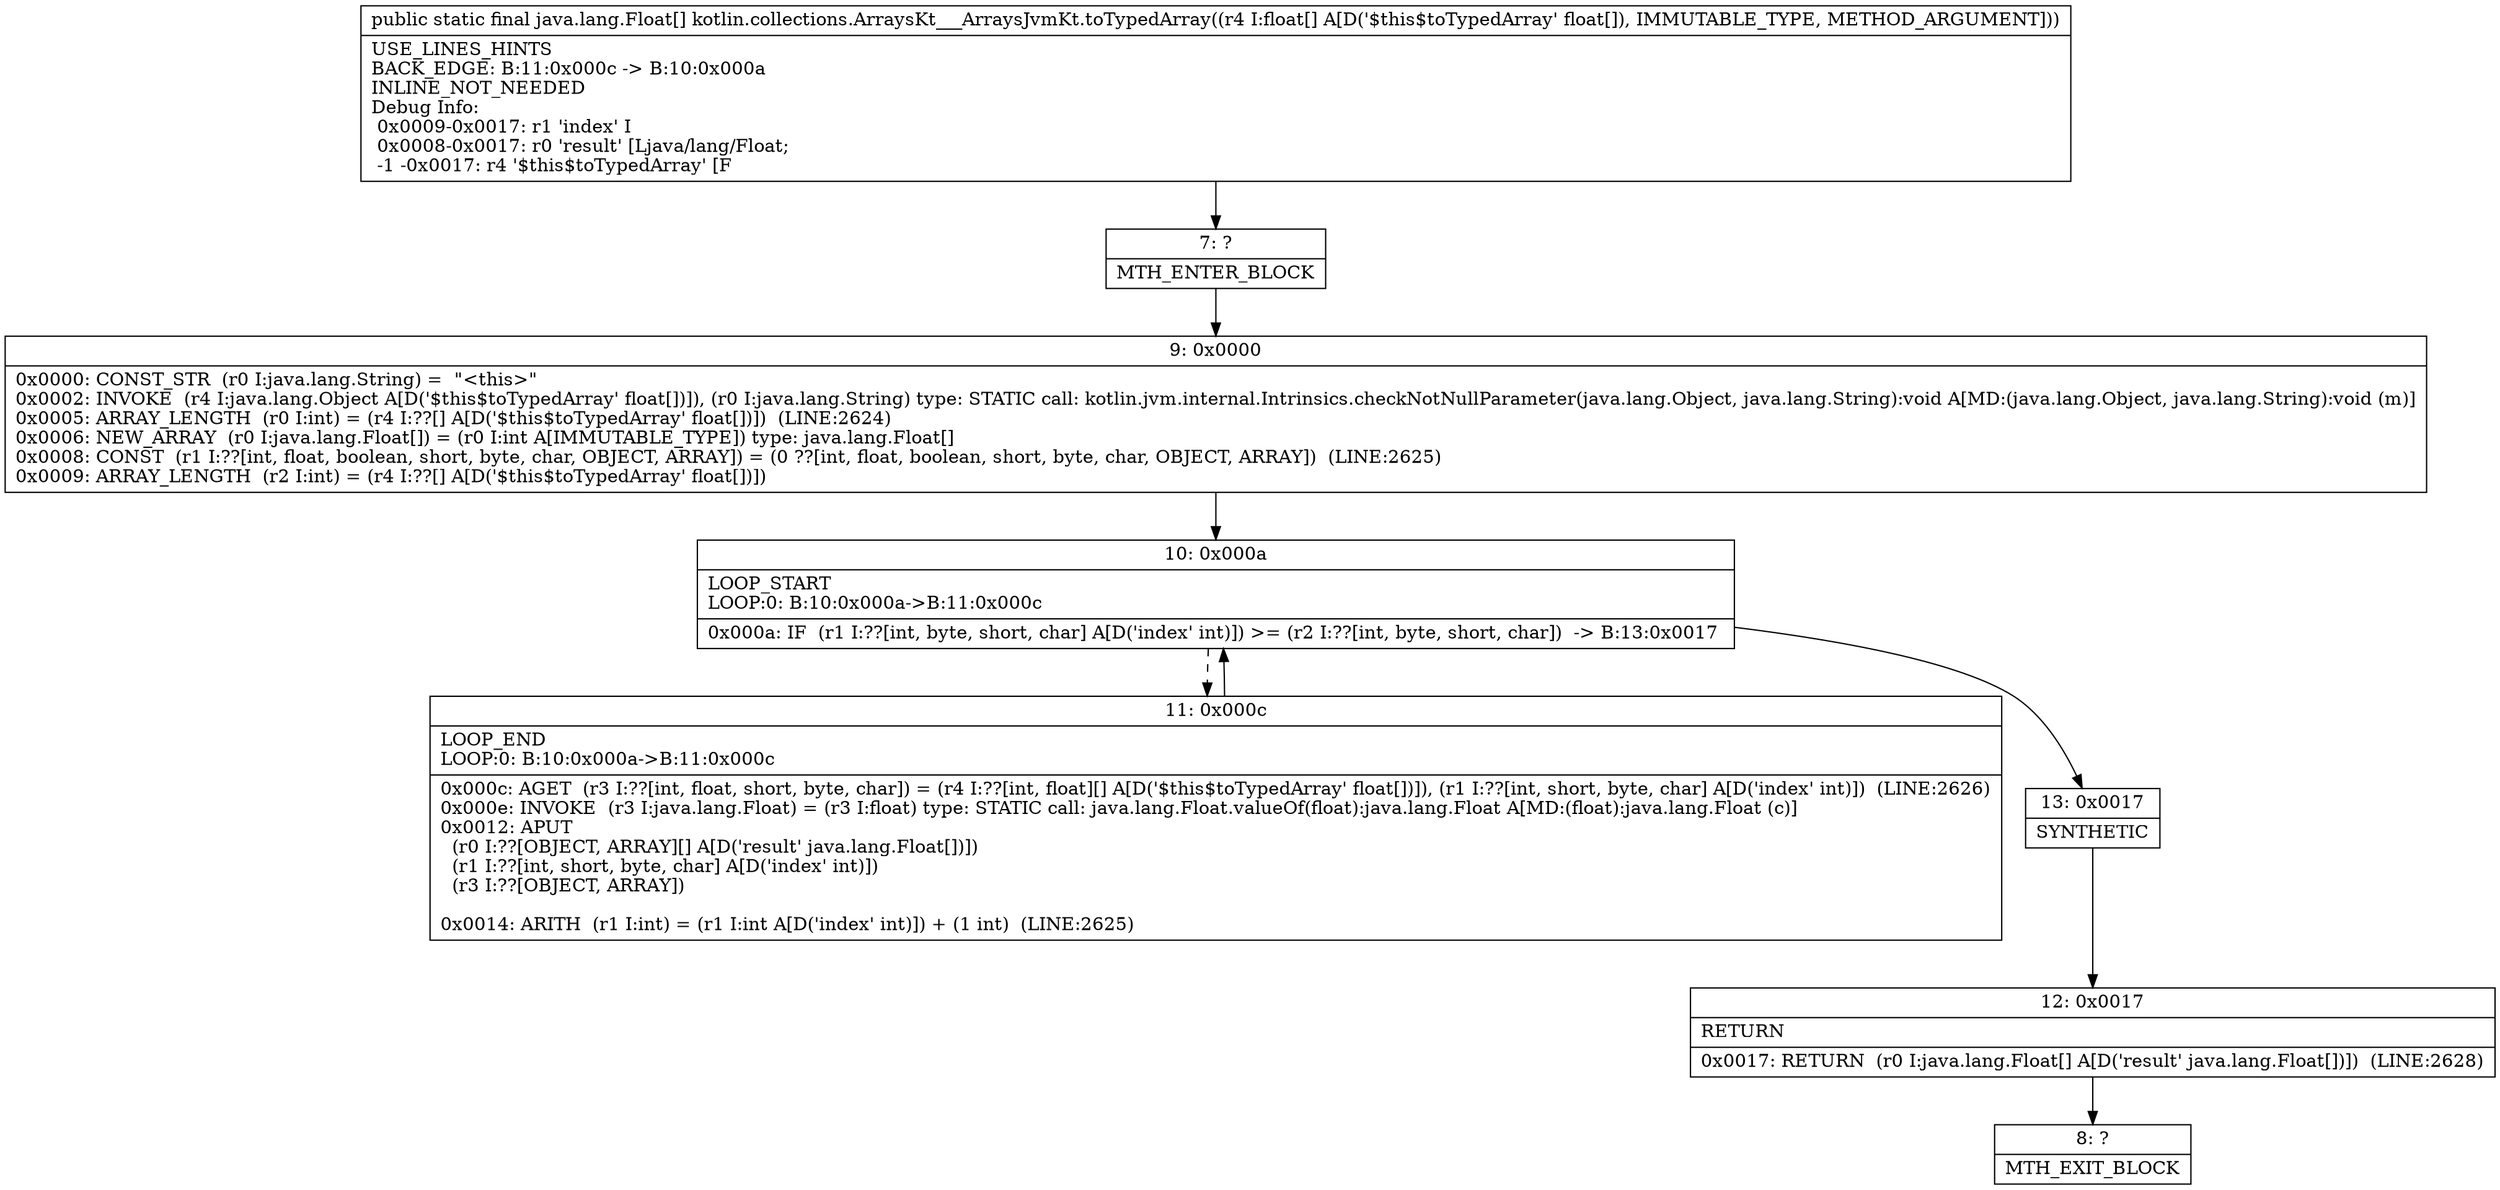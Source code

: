 digraph "CFG forkotlin.collections.ArraysKt___ArraysJvmKt.toTypedArray([F)[Ljava\/lang\/Float;" {
Node_7 [shape=record,label="{7\:\ ?|MTH_ENTER_BLOCK\l}"];
Node_9 [shape=record,label="{9\:\ 0x0000|0x0000: CONST_STR  (r0 I:java.lang.String) =  \"\<this\>\" \l0x0002: INVOKE  (r4 I:java.lang.Object A[D('$this$toTypedArray' float[])]), (r0 I:java.lang.String) type: STATIC call: kotlin.jvm.internal.Intrinsics.checkNotNullParameter(java.lang.Object, java.lang.String):void A[MD:(java.lang.Object, java.lang.String):void (m)]\l0x0005: ARRAY_LENGTH  (r0 I:int) = (r4 I:??[] A[D('$this$toTypedArray' float[])])  (LINE:2624)\l0x0006: NEW_ARRAY  (r0 I:java.lang.Float[]) = (r0 I:int A[IMMUTABLE_TYPE]) type: java.lang.Float[] \l0x0008: CONST  (r1 I:??[int, float, boolean, short, byte, char, OBJECT, ARRAY]) = (0 ??[int, float, boolean, short, byte, char, OBJECT, ARRAY])  (LINE:2625)\l0x0009: ARRAY_LENGTH  (r2 I:int) = (r4 I:??[] A[D('$this$toTypedArray' float[])]) \l}"];
Node_10 [shape=record,label="{10\:\ 0x000a|LOOP_START\lLOOP:0: B:10:0x000a\-\>B:11:0x000c\l|0x000a: IF  (r1 I:??[int, byte, short, char] A[D('index' int)]) \>= (r2 I:??[int, byte, short, char])  \-\> B:13:0x0017 \l}"];
Node_11 [shape=record,label="{11\:\ 0x000c|LOOP_END\lLOOP:0: B:10:0x000a\-\>B:11:0x000c\l|0x000c: AGET  (r3 I:??[int, float, short, byte, char]) = (r4 I:??[int, float][] A[D('$this$toTypedArray' float[])]), (r1 I:??[int, short, byte, char] A[D('index' int)])  (LINE:2626)\l0x000e: INVOKE  (r3 I:java.lang.Float) = (r3 I:float) type: STATIC call: java.lang.Float.valueOf(float):java.lang.Float A[MD:(float):java.lang.Float (c)]\l0x0012: APUT  \l  (r0 I:??[OBJECT, ARRAY][] A[D('result' java.lang.Float[])])\l  (r1 I:??[int, short, byte, char] A[D('index' int)])\l  (r3 I:??[OBJECT, ARRAY])\l \l0x0014: ARITH  (r1 I:int) = (r1 I:int A[D('index' int)]) + (1 int)  (LINE:2625)\l}"];
Node_13 [shape=record,label="{13\:\ 0x0017|SYNTHETIC\l}"];
Node_12 [shape=record,label="{12\:\ 0x0017|RETURN\l|0x0017: RETURN  (r0 I:java.lang.Float[] A[D('result' java.lang.Float[])])  (LINE:2628)\l}"];
Node_8 [shape=record,label="{8\:\ ?|MTH_EXIT_BLOCK\l}"];
MethodNode[shape=record,label="{public static final java.lang.Float[] kotlin.collections.ArraysKt___ArraysJvmKt.toTypedArray((r4 I:float[] A[D('$this$toTypedArray' float[]), IMMUTABLE_TYPE, METHOD_ARGUMENT]))  | USE_LINES_HINTS\lBACK_EDGE: B:11:0x000c \-\> B:10:0x000a\lINLINE_NOT_NEEDED\lDebug Info:\l  0x0009\-0x0017: r1 'index' I\l  0x0008\-0x0017: r0 'result' [Ljava\/lang\/Float;\l  \-1 \-0x0017: r4 '$this$toTypedArray' [F\l}"];
MethodNode -> Node_7;Node_7 -> Node_9;
Node_9 -> Node_10;
Node_10 -> Node_11[style=dashed];
Node_10 -> Node_13;
Node_11 -> Node_10;
Node_13 -> Node_12;
Node_12 -> Node_8;
}

